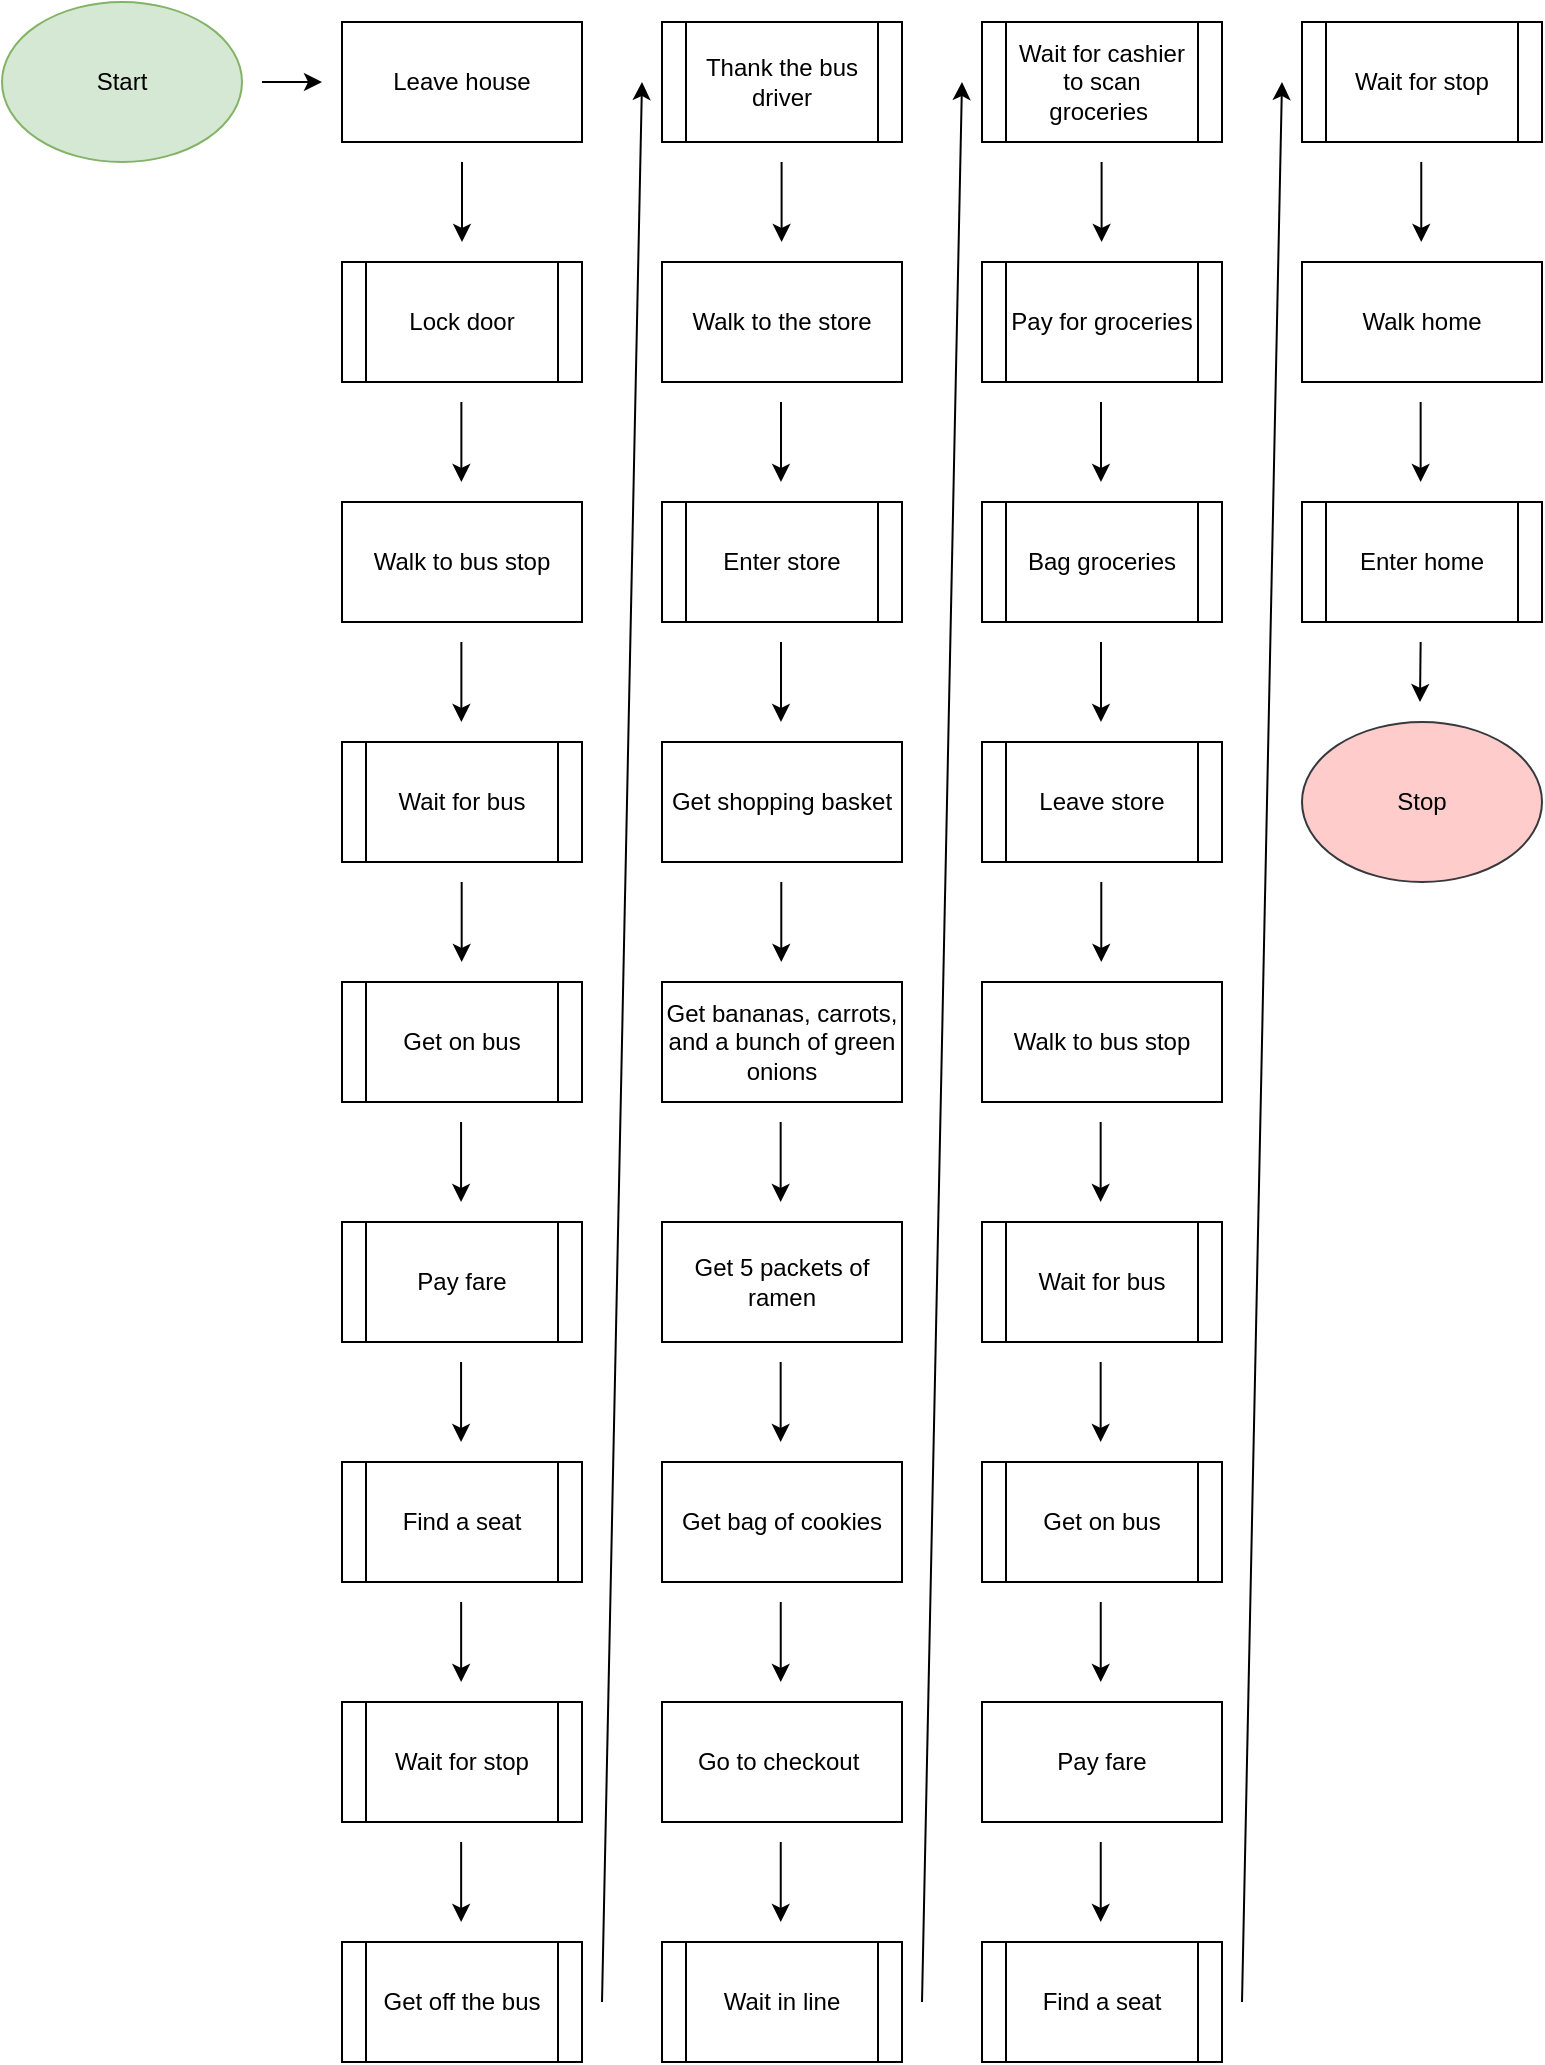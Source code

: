 <mxfile version="23.1.0" type="github">
  <diagram name="Page-1" id="dFmT0k2gK549pSDYuFuX">
    <mxGraphModel dx="1323" dy="765" grid="1" gridSize="10" guides="1" tooltips="1" connect="1" arrows="1" fold="1" page="1" pageScale="1" pageWidth="850" pageHeight="1100" math="0" shadow="0">
      <root>
        <mxCell id="0" />
        <mxCell id="1" parent="0" />
        <mxCell id="mUZtnaH7obr_7XcO_skg-1" value="Start" style="ellipse;whiteSpace=wrap;html=1;fillColor=#d5e8d4;strokeColor=#82b366;" vertex="1" parent="1">
          <mxGeometry x="10" y="10" width="120" height="80" as="geometry" />
        </mxCell>
        <mxCell id="mUZtnaH7obr_7XcO_skg-2" value="Leave house" style="rounded=0;whiteSpace=wrap;html=1;" vertex="1" parent="1">
          <mxGeometry x="180" y="20" width="120" height="60" as="geometry" />
        </mxCell>
        <mxCell id="mUZtnaH7obr_7XcO_skg-3" value="Lock door" style="shape=process;whiteSpace=wrap;html=1;backgroundOutline=1;" vertex="1" parent="1">
          <mxGeometry x="180" y="140" width="120" height="60" as="geometry" />
        </mxCell>
        <mxCell id="mUZtnaH7obr_7XcO_skg-4" value="Walk to bus stop" style="rounded=0;whiteSpace=wrap;html=1;" vertex="1" parent="1">
          <mxGeometry x="180" y="260" width="120" height="60" as="geometry" />
        </mxCell>
        <mxCell id="mUZtnaH7obr_7XcO_skg-8" value="Find a seat" style="shape=process;whiteSpace=wrap;html=1;backgroundOutline=1;" vertex="1" parent="1">
          <mxGeometry x="180" y="740" width="120" height="60" as="geometry" />
        </mxCell>
        <mxCell id="mUZtnaH7obr_7XcO_skg-11" value="Thank the bus driver" style="shape=process;whiteSpace=wrap;html=1;backgroundOutline=1;" vertex="1" parent="1">
          <mxGeometry x="340" y="20" width="120" height="60" as="geometry" />
        </mxCell>
        <mxCell id="mUZtnaH7obr_7XcO_skg-12" value="Walk to the store" style="rounded=0;whiteSpace=wrap;html=1;" vertex="1" parent="1">
          <mxGeometry x="340" y="140" width="120" height="60" as="geometry" />
        </mxCell>
        <mxCell id="mUZtnaH7obr_7XcO_skg-13" value="Get shopping basket" style="rounded=0;whiteSpace=wrap;html=1;" vertex="1" parent="1">
          <mxGeometry x="340" y="380" width="120" height="60" as="geometry" />
        </mxCell>
        <mxCell id="mUZtnaH7obr_7XcO_skg-14" value="Enter store" style="shape=process;whiteSpace=wrap;html=1;backgroundOutline=1;" vertex="1" parent="1">
          <mxGeometry x="340" y="260" width="120" height="60" as="geometry" />
        </mxCell>
        <mxCell id="mUZtnaH7obr_7XcO_skg-15" value="Get bananas, carrots, and a bunch of green onions" style="rounded=0;whiteSpace=wrap;html=1;" vertex="1" parent="1">
          <mxGeometry x="340" y="500" width="120" height="60" as="geometry" />
        </mxCell>
        <mxCell id="mUZtnaH7obr_7XcO_skg-16" value="Get 5 packets of ramen" style="rounded=0;whiteSpace=wrap;html=1;" vertex="1" parent="1">
          <mxGeometry x="340" y="620" width="120" height="60" as="geometry" />
        </mxCell>
        <mxCell id="mUZtnaH7obr_7XcO_skg-17" value="Get bag of cookies" style="rounded=0;whiteSpace=wrap;html=1;" vertex="1" parent="1">
          <mxGeometry x="340" y="740" width="120" height="60" as="geometry" />
        </mxCell>
        <mxCell id="mUZtnaH7obr_7XcO_skg-18" value="Go to checkout&amp;nbsp;" style="rounded=0;whiteSpace=wrap;html=1;" vertex="1" parent="1">
          <mxGeometry x="340" y="860" width="120" height="60" as="geometry" />
        </mxCell>
        <mxCell id="mUZtnaH7obr_7XcO_skg-20" value="Wait for cashier to scan groceries&amp;nbsp;" style="rounded=0;whiteSpace=wrap;html=1;" vertex="1" parent="1">
          <mxGeometry x="500" y="20" width="120" height="60" as="geometry" />
        </mxCell>
        <mxCell id="mUZtnaH7obr_7XcO_skg-21" value="Pay for groceries" style="rounded=0;whiteSpace=wrap;html=1;" vertex="1" parent="1">
          <mxGeometry x="500" y="140" width="120" height="60" as="geometry" />
        </mxCell>
        <mxCell id="mUZtnaH7obr_7XcO_skg-22" value="Bag groceries" style="rounded=0;whiteSpace=wrap;html=1;" vertex="1" parent="1">
          <mxGeometry x="500" y="260" width="120" height="60" as="geometry" />
        </mxCell>
        <mxCell id="mUZtnaH7obr_7XcO_skg-24" value="Walk to bus stop" style="rounded=0;whiteSpace=wrap;html=1;" vertex="1" parent="1">
          <mxGeometry x="500" y="500" width="120" height="60" as="geometry" />
        </mxCell>
        <mxCell id="mUZtnaH7obr_7XcO_skg-27" value="Pay fare" style="rounded=0;whiteSpace=wrap;html=1;" vertex="1" parent="1">
          <mxGeometry x="500" y="860" width="120" height="60" as="geometry" />
        </mxCell>
        <mxCell id="mUZtnaH7obr_7XcO_skg-29" value="Find a seat" style="shape=process;whiteSpace=wrap;html=1;backgroundOutline=1;" vertex="1" parent="1">
          <mxGeometry x="500" y="980" width="120" height="60" as="geometry" />
        </mxCell>
        <mxCell id="mUZtnaH7obr_7XcO_skg-30" value="Wait for stop" style="rounded=0;whiteSpace=wrap;html=1;" vertex="1" parent="1">
          <mxGeometry x="660" y="20" width="120" height="60" as="geometry" />
        </mxCell>
        <mxCell id="mUZtnaH7obr_7XcO_skg-33" value="Wait for bus" style="shape=process;whiteSpace=wrap;html=1;backgroundOutline=1;" vertex="1" parent="1">
          <mxGeometry x="180" y="380" width="120" height="60" as="geometry" />
        </mxCell>
        <mxCell id="mUZtnaH7obr_7XcO_skg-34" value="Get on bus" style="shape=process;whiteSpace=wrap;html=1;backgroundOutline=1;" vertex="1" parent="1">
          <mxGeometry x="180" y="500" width="120" height="60" as="geometry" />
        </mxCell>
        <mxCell id="mUZtnaH7obr_7XcO_skg-35" value="Pay fare" style="shape=process;whiteSpace=wrap;html=1;backgroundOutline=1;" vertex="1" parent="1">
          <mxGeometry x="180" y="620" width="120" height="60" as="geometry" />
        </mxCell>
        <mxCell id="mUZtnaH7obr_7XcO_skg-36" value="Wait for stop" style="shape=process;whiteSpace=wrap;html=1;backgroundOutline=1;" vertex="1" parent="1">
          <mxGeometry x="180" y="860" width="120" height="60" as="geometry" />
        </mxCell>
        <mxCell id="mUZtnaH7obr_7XcO_skg-37" value="Get off the bus" style="shape=process;whiteSpace=wrap;html=1;backgroundOutline=1;" vertex="1" parent="1">
          <mxGeometry x="180" y="980" width="120" height="60" as="geometry" />
        </mxCell>
        <mxCell id="mUZtnaH7obr_7XcO_skg-38" value="Wait in line" style="shape=process;whiteSpace=wrap;html=1;backgroundOutline=1;" vertex="1" parent="1">
          <mxGeometry x="340" y="980" width="120" height="60" as="geometry" />
        </mxCell>
        <mxCell id="mUZtnaH7obr_7XcO_skg-39" value="Wait for cashier to scan groceries&amp;nbsp;" style="shape=process;whiteSpace=wrap;html=1;backgroundOutline=1;" vertex="1" parent="1">
          <mxGeometry x="500" y="20" width="120" height="60" as="geometry" />
        </mxCell>
        <mxCell id="mUZtnaH7obr_7XcO_skg-40" value="Pay for groceries" style="shape=process;whiteSpace=wrap;html=1;backgroundOutline=1;" vertex="1" parent="1">
          <mxGeometry x="500" y="140" width="120" height="60" as="geometry" />
        </mxCell>
        <mxCell id="mUZtnaH7obr_7XcO_skg-41" value="Bag groceries" style="shape=process;whiteSpace=wrap;html=1;backgroundOutline=1;" vertex="1" parent="1">
          <mxGeometry x="500" y="260" width="120" height="60" as="geometry" />
        </mxCell>
        <mxCell id="mUZtnaH7obr_7XcO_skg-42" value="Leave store" style="shape=process;whiteSpace=wrap;html=1;backgroundOutline=1;" vertex="1" parent="1">
          <mxGeometry x="500" y="380" width="120" height="60" as="geometry" />
        </mxCell>
        <mxCell id="mUZtnaH7obr_7XcO_skg-43" value="Wait for bus" style="shape=process;whiteSpace=wrap;html=1;backgroundOutline=1;" vertex="1" parent="1">
          <mxGeometry x="500" y="620" width="120" height="60" as="geometry" />
        </mxCell>
        <mxCell id="mUZtnaH7obr_7XcO_skg-44" value="Get on bus" style="shape=process;whiteSpace=wrap;html=1;backgroundOutline=1;" vertex="1" parent="1">
          <mxGeometry x="500" y="740" width="120" height="60" as="geometry" />
        </mxCell>
        <mxCell id="mUZtnaH7obr_7XcO_skg-45" value="Wait for stop" style="shape=process;whiteSpace=wrap;html=1;backgroundOutline=1;" vertex="1" parent="1">
          <mxGeometry x="660" y="20" width="120" height="60" as="geometry" />
        </mxCell>
        <mxCell id="mUZtnaH7obr_7XcO_skg-46" value="Walk home" style="rounded=0;whiteSpace=wrap;html=1;" vertex="1" parent="1">
          <mxGeometry x="660" y="140" width="120" height="60" as="geometry" />
        </mxCell>
        <mxCell id="mUZtnaH7obr_7XcO_skg-47" value="Stop" style="ellipse;whiteSpace=wrap;html=1;fillColor=#ffcccc;strokeColor=#36393d;" vertex="1" parent="1">
          <mxGeometry x="660" y="370" width="120" height="80" as="geometry" />
        </mxCell>
        <mxCell id="mUZtnaH7obr_7XcO_skg-49" value="Enter home" style="shape=process;whiteSpace=wrap;html=1;backgroundOutline=1;" vertex="1" parent="1">
          <mxGeometry x="660" y="260" width="120" height="60" as="geometry" />
        </mxCell>
        <mxCell id="mUZtnaH7obr_7XcO_skg-50" value="" style="endArrow=classic;html=1;rounded=0;" edge="1" parent="1">
          <mxGeometry width="50" height="50" relative="1" as="geometry">
            <mxPoint x="310" y="1010" as="sourcePoint" />
            <mxPoint x="330" y="50" as="targetPoint" />
          </mxGeometry>
        </mxCell>
        <mxCell id="mUZtnaH7obr_7XcO_skg-51" value="" style="endArrow=classic;html=1;rounded=0;" edge="1" parent="1">
          <mxGeometry width="50" height="50" relative="1" as="geometry">
            <mxPoint x="470" y="1010" as="sourcePoint" />
            <mxPoint x="490" y="50" as="targetPoint" />
          </mxGeometry>
        </mxCell>
        <mxCell id="mUZtnaH7obr_7XcO_skg-52" value="" style="endArrow=classic;html=1;rounded=0;" edge="1" parent="1">
          <mxGeometry width="50" height="50" relative="1" as="geometry">
            <mxPoint x="630" y="1010" as="sourcePoint" />
            <mxPoint x="650" y="50" as="targetPoint" />
          </mxGeometry>
        </mxCell>
        <mxCell id="mUZtnaH7obr_7XcO_skg-53" value="" style="endArrow=classic;html=1;rounded=0;" edge="1" parent="1">
          <mxGeometry width="50" height="50" relative="1" as="geometry">
            <mxPoint x="140" y="50" as="sourcePoint" />
            <mxPoint x="170" y="50" as="targetPoint" />
          </mxGeometry>
        </mxCell>
        <mxCell id="mUZtnaH7obr_7XcO_skg-54" value="" style="endArrow=classic;html=1;rounded=0;" edge="1" parent="1">
          <mxGeometry width="50" height="50" relative="1" as="geometry">
            <mxPoint x="240" y="90" as="sourcePoint" />
            <mxPoint x="240" y="130" as="targetPoint" />
          </mxGeometry>
        </mxCell>
        <mxCell id="mUZtnaH7obr_7XcO_skg-55" value="" style="endArrow=classic;html=1;rounded=0;" edge="1" parent="1">
          <mxGeometry width="50" height="50" relative="1" as="geometry">
            <mxPoint x="239.69" y="210" as="sourcePoint" />
            <mxPoint x="239.69" y="250" as="targetPoint" />
          </mxGeometry>
        </mxCell>
        <mxCell id="mUZtnaH7obr_7XcO_skg-56" value="" style="endArrow=classic;html=1;rounded=0;" edge="1" parent="1">
          <mxGeometry width="50" height="50" relative="1" as="geometry">
            <mxPoint x="239.69" y="330" as="sourcePoint" />
            <mxPoint x="239.69" y="370" as="targetPoint" />
          </mxGeometry>
        </mxCell>
        <mxCell id="mUZtnaH7obr_7XcO_skg-57" value="" style="endArrow=classic;html=1;rounded=0;" edge="1" parent="1">
          <mxGeometry width="50" height="50" relative="1" as="geometry">
            <mxPoint x="239.84" y="450" as="sourcePoint" />
            <mxPoint x="239.84" y="490" as="targetPoint" />
          </mxGeometry>
        </mxCell>
        <mxCell id="mUZtnaH7obr_7XcO_skg-58" value="" style="endArrow=classic;html=1;rounded=0;" edge="1" parent="1">
          <mxGeometry width="50" height="50" relative="1" as="geometry">
            <mxPoint x="239.53" y="570" as="sourcePoint" />
            <mxPoint x="239.53" y="610" as="targetPoint" />
          </mxGeometry>
        </mxCell>
        <mxCell id="mUZtnaH7obr_7XcO_skg-59" value="" style="endArrow=classic;html=1;rounded=0;" edge="1" parent="1">
          <mxGeometry width="50" height="50" relative="1" as="geometry">
            <mxPoint x="239.53" y="690" as="sourcePoint" />
            <mxPoint x="239.53" y="730" as="targetPoint" />
          </mxGeometry>
        </mxCell>
        <mxCell id="mUZtnaH7obr_7XcO_skg-60" value="" style="endArrow=classic;html=1;rounded=0;" edge="1" parent="1">
          <mxGeometry width="50" height="50" relative="1" as="geometry">
            <mxPoint x="239.57" y="810" as="sourcePoint" />
            <mxPoint x="239.57" y="850" as="targetPoint" />
          </mxGeometry>
        </mxCell>
        <mxCell id="mUZtnaH7obr_7XcO_skg-61" value="" style="endArrow=classic;html=1;rounded=0;" edge="1" parent="1">
          <mxGeometry width="50" height="50" relative="1" as="geometry">
            <mxPoint x="239.57" y="930" as="sourcePoint" />
            <mxPoint x="239.57" y="970" as="targetPoint" />
          </mxGeometry>
        </mxCell>
        <mxCell id="mUZtnaH7obr_7XcO_skg-62" value="" style="endArrow=classic;html=1;rounded=0;" edge="1" parent="1">
          <mxGeometry width="50" height="50" relative="1" as="geometry">
            <mxPoint x="399.8" y="90" as="sourcePoint" />
            <mxPoint x="399.8" y="130" as="targetPoint" />
          </mxGeometry>
        </mxCell>
        <mxCell id="mUZtnaH7obr_7XcO_skg-63" value="" style="endArrow=classic;html=1;rounded=0;" edge="1" parent="1">
          <mxGeometry width="50" height="50" relative="1" as="geometry">
            <mxPoint x="399.49" y="210" as="sourcePoint" />
            <mxPoint x="399.49" y="250" as="targetPoint" />
          </mxGeometry>
        </mxCell>
        <mxCell id="mUZtnaH7obr_7XcO_skg-64" value="" style="endArrow=classic;html=1;rounded=0;" edge="1" parent="1">
          <mxGeometry width="50" height="50" relative="1" as="geometry">
            <mxPoint x="399.49" y="330" as="sourcePoint" />
            <mxPoint x="399.49" y="370" as="targetPoint" />
          </mxGeometry>
        </mxCell>
        <mxCell id="mUZtnaH7obr_7XcO_skg-65" value="" style="endArrow=classic;html=1;rounded=0;" edge="1" parent="1">
          <mxGeometry width="50" height="50" relative="1" as="geometry">
            <mxPoint x="399.64" y="450" as="sourcePoint" />
            <mxPoint x="399.64" y="490" as="targetPoint" />
          </mxGeometry>
        </mxCell>
        <mxCell id="mUZtnaH7obr_7XcO_skg-66" value="" style="endArrow=classic;html=1;rounded=0;" edge="1" parent="1">
          <mxGeometry width="50" height="50" relative="1" as="geometry">
            <mxPoint x="399.33" y="570" as="sourcePoint" />
            <mxPoint x="399.33" y="610" as="targetPoint" />
          </mxGeometry>
        </mxCell>
        <mxCell id="mUZtnaH7obr_7XcO_skg-67" value="" style="endArrow=classic;html=1;rounded=0;" edge="1" parent="1">
          <mxGeometry width="50" height="50" relative="1" as="geometry">
            <mxPoint x="399.33" y="690" as="sourcePoint" />
            <mxPoint x="399.33" y="730" as="targetPoint" />
          </mxGeometry>
        </mxCell>
        <mxCell id="mUZtnaH7obr_7XcO_skg-68" value="" style="endArrow=classic;html=1;rounded=0;" edge="1" parent="1">
          <mxGeometry width="50" height="50" relative="1" as="geometry">
            <mxPoint x="399.37" y="810" as="sourcePoint" />
            <mxPoint x="399.37" y="850" as="targetPoint" />
          </mxGeometry>
        </mxCell>
        <mxCell id="mUZtnaH7obr_7XcO_skg-69" value="" style="endArrow=classic;html=1;rounded=0;" edge="1" parent="1">
          <mxGeometry width="50" height="50" relative="1" as="geometry">
            <mxPoint x="399.37" y="930" as="sourcePoint" />
            <mxPoint x="399.37" y="970" as="targetPoint" />
          </mxGeometry>
        </mxCell>
        <mxCell id="mUZtnaH7obr_7XcO_skg-70" value="" style="endArrow=classic;html=1;rounded=0;" edge="1" parent="1">
          <mxGeometry width="50" height="50" relative="1" as="geometry">
            <mxPoint x="559.8" y="90" as="sourcePoint" />
            <mxPoint x="559.8" y="130" as="targetPoint" />
          </mxGeometry>
        </mxCell>
        <mxCell id="mUZtnaH7obr_7XcO_skg-71" value="" style="endArrow=classic;html=1;rounded=0;" edge="1" parent="1">
          <mxGeometry width="50" height="50" relative="1" as="geometry">
            <mxPoint x="559.49" y="210" as="sourcePoint" />
            <mxPoint x="559.49" y="250" as="targetPoint" />
          </mxGeometry>
        </mxCell>
        <mxCell id="mUZtnaH7obr_7XcO_skg-72" value="" style="endArrow=classic;html=1;rounded=0;" edge="1" parent="1">
          <mxGeometry width="50" height="50" relative="1" as="geometry">
            <mxPoint x="559.49" y="330" as="sourcePoint" />
            <mxPoint x="559.49" y="370" as="targetPoint" />
          </mxGeometry>
        </mxCell>
        <mxCell id="mUZtnaH7obr_7XcO_skg-73" value="" style="endArrow=classic;html=1;rounded=0;" edge="1" parent="1">
          <mxGeometry width="50" height="50" relative="1" as="geometry">
            <mxPoint x="559.64" y="450" as="sourcePoint" />
            <mxPoint x="559.64" y="490" as="targetPoint" />
          </mxGeometry>
        </mxCell>
        <mxCell id="mUZtnaH7obr_7XcO_skg-74" value="" style="endArrow=classic;html=1;rounded=0;" edge="1" parent="1">
          <mxGeometry width="50" height="50" relative="1" as="geometry">
            <mxPoint x="559.33" y="570" as="sourcePoint" />
            <mxPoint x="559.33" y="610" as="targetPoint" />
          </mxGeometry>
        </mxCell>
        <mxCell id="mUZtnaH7obr_7XcO_skg-75" value="" style="endArrow=classic;html=1;rounded=0;" edge="1" parent="1">
          <mxGeometry width="50" height="50" relative="1" as="geometry">
            <mxPoint x="559.33" y="690" as="sourcePoint" />
            <mxPoint x="559.33" y="730" as="targetPoint" />
          </mxGeometry>
        </mxCell>
        <mxCell id="mUZtnaH7obr_7XcO_skg-76" value="" style="endArrow=classic;html=1;rounded=0;" edge="1" parent="1">
          <mxGeometry width="50" height="50" relative="1" as="geometry">
            <mxPoint x="559.37" y="810" as="sourcePoint" />
            <mxPoint x="559.37" y="850" as="targetPoint" />
          </mxGeometry>
        </mxCell>
        <mxCell id="mUZtnaH7obr_7XcO_skg-77" value="" style="endArrow=classic;html=1;rounded=0;" edge="1" parent="1">
          <mxGeometry width="50" height="50" relative="1" as="geometry">
            <mxPoint x="559.37" y="930" as="sourcePoint" />
            <mxPoint x="559.37" y="970" as="targetPoint" />
          </mxGeometry>
        </mxCell>
        <mxCell id="mUZtnaH7obr_7XcO_skg-78" value="" style="endArrow=classic;html=1;rounded=0;" edge="1" parent="1">
          <mxGeometry width="50" height="50" relative="1" as="geometry">
            <mxPoint x="719.63" y="90" as="sourcePoint" />
            <mxPoint x="719.63" y="130" as="targetPoint" />
          </mxGeometry>
        </mxCell>
        <mxCell id="mUZtnaH7obr_7XcO_skg-79" value="" style="endArrow=classic;html=1;rounded=0;" edge="1" parent="1">
          <mxGeometry width="50" height="50" relative="1" as="geometry">
            <mxPoint x="719.32" y="210" as="sourcePoint" />
            <mxPoint x="719.32" y="250" as="targetPoint" />
          </mxGeometry>
        </mxCell>
        <mxCell id="mUZtnaH7obr_7XcO_skg-80" value="" style="endArrow=classic;html=1;rounded=0;" edge="1" parent="1">
          <mxGeometry width="50" height="50" relative="1" as="geometry">
            <mxPoint x="719.32" y="330" as="sourcePoint" />
            <mxPoint x="719" y="360" as="targetPoint" />
          </mxGeometry>
        </mxCell>
      </root>
    </mxGraphModel>
  </diagram>
</mxfile>
